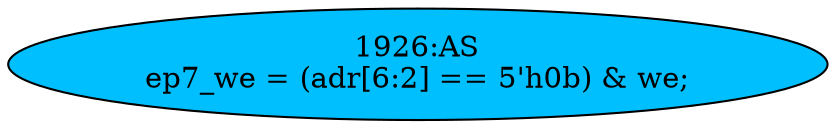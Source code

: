 strict digraph "" {
	node [label="\N"];
	"1926:AS"	 [ast="<pyverilog.vparser.ast.Assign object at 0x7f0a38e54110>",
		def_var="['ep7_we']",
		fillcolor=deepskyblue,
		label="1926:AS
ep7_we = (adr[6:2] == 5'h0b) & we;",
		statements="[]",
		style=filled,
		typ=Assign,
		use_var="['adr', 'we']"];
}
